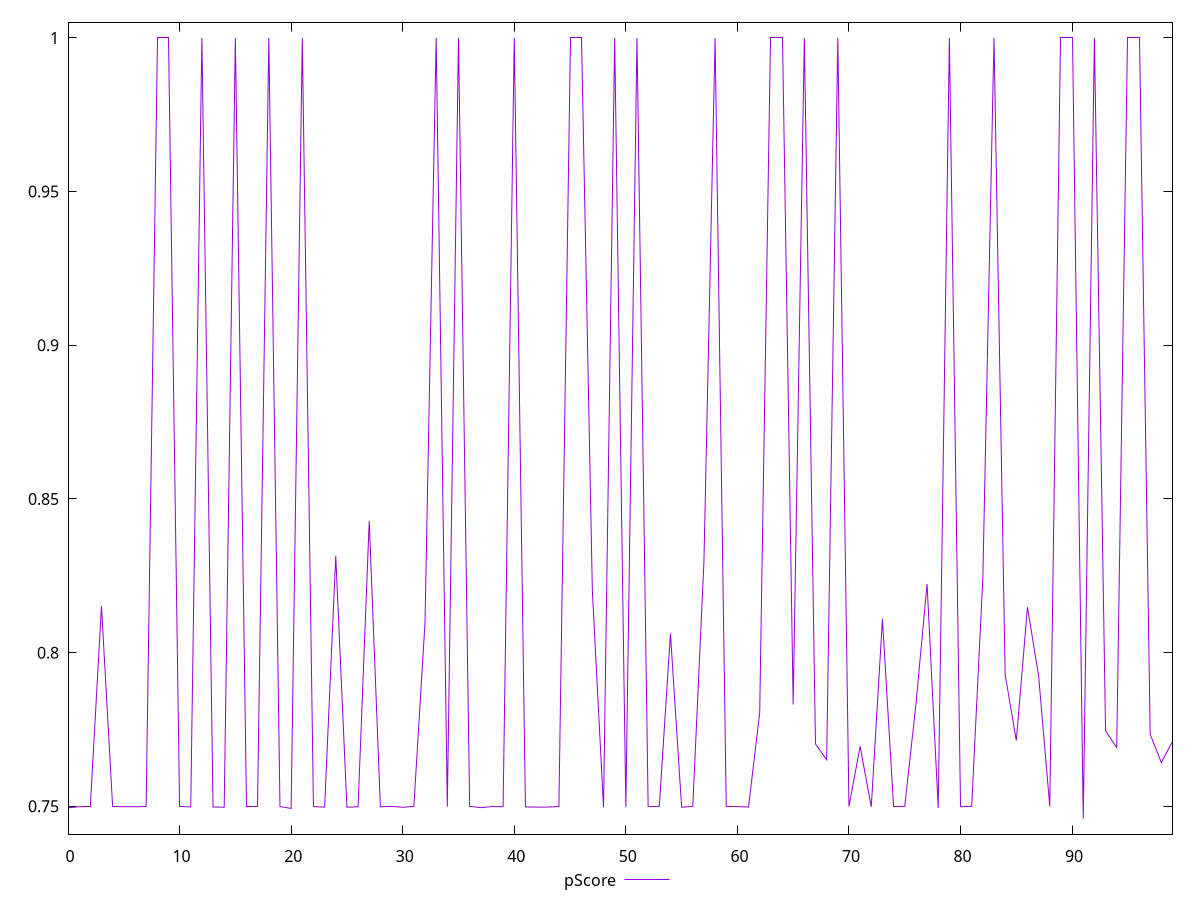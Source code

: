 reset

$pScore <<EOF
0 0.7495033333333333
1 0.7499055555555555
2 0.7499677777777778
3 0.8151691663265228
4 0.7499633333333333
5 0.74988
6 0.7498766666666666
7 0.7499355555555556
8 1
9 1
10 0.7499977777777778
11 0.7498133333333333
12 1
13 0.7497911111111111
14 0.7497166666666667
15 1
16 0.75
17 0.75
18 1
19 0.7499222222222223
20 0.7493277777777778
21 1
22 0.7499277777777777
23 0.7497466666666667
24 0.831421666542689
25 0.7497333333333334
26 0.7498577777777778
27 0.8428725004196167
28 0.7498777777777778
29 0.75
30 0.7497
31 0.75
32 0.8098258332411448
33 1
34 0.7499011111111111
35 1
36 0.75
37 0.7495844444444445
38 0.7499311111111111
39 0.7499
40 1
41 0.7498022222222223
42 0.7497633333333333
43 0.7497688888888889
44 0.7499466666666667
45 1
46 1
47 0.8200650000572205
48 0.7496633333333333
49 1
50 0.7497044444444445
51 1
52 0.7499166666666667
53 0.75
54 0.8062050000826517
55 0.7497177777777778
56 0.75
57 0.8294625000158946
58 1
59 0.75
60 0.74994
61 0.7497788888888889
62 0.7805224998792013
63 1
64 1
65 0.7831483336289724
66 1
67 0.7702749999364217
68 0.7651674993832907
69 1
70 0.7499555555555556
71 0.7695350003242493
72 0.7498455555555555
73 0.8108733336130778
74 0.74995
75 0.75
76 0.7830425000190735
77 0.8223716668287913
78 0.7494477777777777
79 1
80 0.7499044444444445
81 0.75
82 0.8242425004641215
83 1
84 0.7929066665967306
85 0.7714316670099894
86 0.8147775002320607
87 0.7924775000413259
88 0.7499833333333333
89 1
90 1
91 0.7460433333333333
92 1
93 0.7745458336671194
94 0.769178333679835
95 1
96 1
97 0.7734649995962779
98 0.764240833123525
99 0.7710950001080831
EOF

set key outside below
set xrange [0:99]
set yrange [0.7409642:1.0050791333333333]
set trange [0.7409642:1.0050791333333333]
set terminal svg size 640, 500 enhanced background rgb 'white'
set output "report_00018_2021-02-10T15-25-16.877Z/uses-rel-preconnect/samples/pages+cached/pScore/values.svg"

plot $pScore title "pScore" with line

reset
